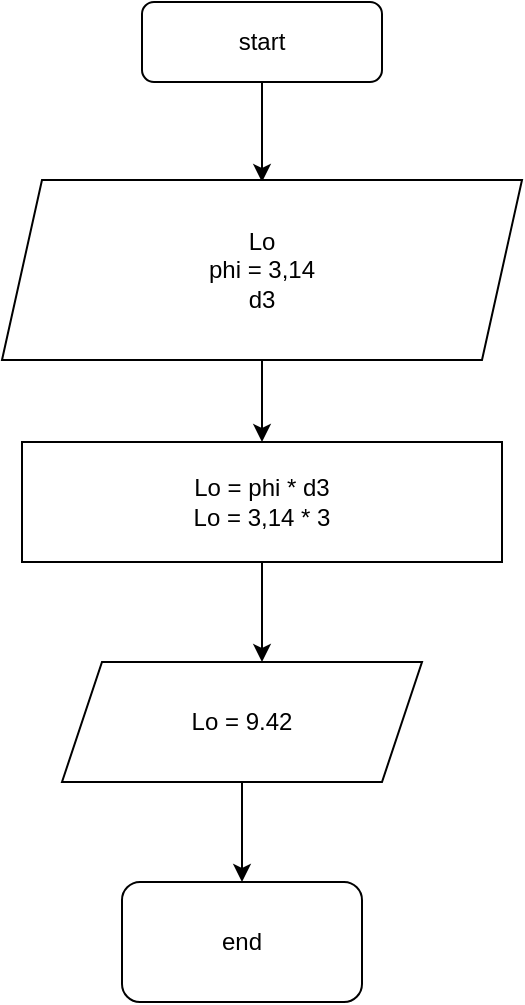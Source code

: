 <mxfile version="22.0.4" type="github">
  <diagram id="C5RBs43oDa-KdzZeNtuy" name="Page-1">
    <mxGraphModel dx="1114" dy="557" grid="1" gridSize="10" guides="1" tooltips="1" connect="1" arrows="1" fold="1" page="1" pageScale="1" pageWidth="827" pageHeight="1169" math="0" shadow="0">
      <root>
        <mxCell id="WIyWlLk6GJQsqaUBKTNV-0" />
        <mxCell id="WIyWlLk6GJQsqaUBKTNV-1" parent="WIyWlLk6GJQsqaUBKTNV-0" />
        <mxCell id="q_yWH5Dv98RRBdFnmiao-0" style="edgeStyle=orthogonalEdgeStyle;rounded=0;orthogonalLoop=1;jettySize=auto;html=1;" parent="WIyWlLk6GJQsqaUBKTNV-1" source="WIyWlLk6GJQsqaUBKTNV-3" edge="1">
          <mxGeometry relative="1" as="geometry">
            <mxPoint x="470" y="100" as="targetPoint" />
          </mxGeometry>
        </mxCell>
        <mxCell id="WIyWlLk6GJQsqaUBKTNV-3" value="start" style="rounded=1;whiteSpace=wrap;html=1;fontSize=12;glass=0;strokeWidth=1;shadow=0;" parent="WIyWlLk6GJQsqaUBKTNV-1" vertex="1">
          <mxGeometry x="410" y="10" width="120" height="40" as="geometry" />
        </mxCell>
        <mxCell id="q_yWH5Dv98RRBdFnmiao-3" style="edgeStyle=orthogonalEdgeStyle;rounded=0;orthogonalLoop=1;jettySize=auto;html=1;" parent="WIyWlLk6GJQsqaUBKTNV-1" source="q_yWH5Dv98RRBdFnmiao-2" edge="1">
          <mxGeometry relative="1" as="geometry">
            <mxPoint x="470" y="230" as="targetPoint" />
          </mxGeometry>
        </mxCell>
        <mxCell id="q_yWH5Dv98RRBdFnmiao-2" value="&lt;div&gt;Lo&lt;/div&gt;&lt;div&gt;phi = 3,14&lt;br&gt;&lt;/div&gt;&lt;div&gt;d3&lt;br&gt;&lt;/div&gt;" style="shape=parallelogram;perimeter=parallelogramPerimeter;whiteSpace=wrap;html=1;fixedSize=1;" parent="WIyWlLk6GJQsqaUBKTNV-1" vertex="1">
          <mxGeometry x="340" y="99" width="260" height="90" as="geometry" />
        </mxCell>
        <mxCell id="q_yWH5Dv98RRBdFnmiao-5" style="edgeStyle=orthogonalEdgeStyle;rounded=0;orthogonalLoop=1;jettySize=auto;html=1;" parent="WIyWlLk6GJQsqaUBKTNV-1" source="q_yWH5Dv98RRBdFnmiao-4" edge="1">
          <mxGeometry relative="1" as="geometry">
            <mxPoint x="470" y="340" as="targetPoint" />
          </mxGeometry>
        </mxCell>
        <mxCell id="q_yWH5Dv98RRBdFnmiao-4" value="&lt;div&gt;Lo = phi * d3&lt;/div&gt;&lt;div&gt;Lo = 3,14 * 3 &lt;br&gt;&lt;/div&gt;" style="rounded=0;whiteSpace=wrap;html=1;" parent="WIyWlLk6GJQsqaUBKTNV-1" vertex="1">
          <mxGeometry x="350" y="230" width="240" height="60" as="geometry" />
        </mxCell>
        <mxCell id="q_yWH5Dv98RRBdFnmiao-8" style="edgeStyle=orthogonalEdgeStyle;rounded=0;orthogonalLoop=1;jettySize=auto;html=1;" parent="WIyWlLk6GJQsqaUBKTNV-1" source="q_yWH5Dv98RRBdFnmiao-6" edge="1">
          <mxGeometry relative="1" as="geometry">
            <mxPoint x="460" y="450" as="targetPoint" />
          </mxGeometry>
        </mxCell>
        <mxCell id="q_yWH5Dv98RRBdFnmiao-6" value="Lo = 9.42" style="shape=parallelogram;perimeter=parallelogramPerimeter;whiteSpace=wrap;html=1;fixedSize=1;" parent="WIyWlLk6GJQsqaUBKTNV-1" vertex="1">
          <mxGeometry x="370" y="340" width="180" height="60" as="geometry" />
        </mxCell>
        <mxCell id="q_yWH5Dv98RRBdFnmiao-9" value="end" style="rounded=1;whiteSpace=wrap;html=1;" parent="WIyWlLk6GJQsqaUBKTNV-1" vertex="1">
          <mxGeometry x="400" y="450" width="120" height="60" as="geometry" />
        </mxCell>
      </root>
    </mxGraphModel>
  </diagram>
</mxfile>
